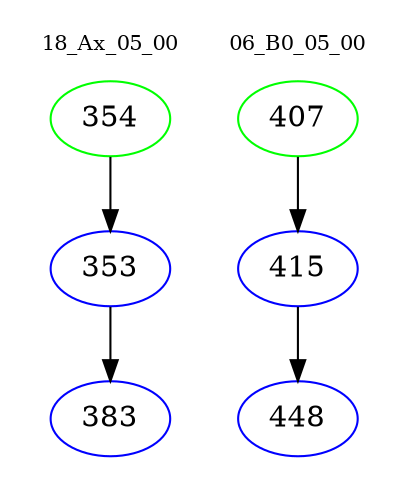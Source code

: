 digraph{
subgraph cluster_0 {
color = white
label = "18_Ax_05_00";
fontsize=10;
T0_354 [label="354", color="green"]
T0_354 -> T0_353 [color="black"]
T0_353 [label="353", color="blue"]
T0_353 -> T0_383 [color="black"]
T0_383 [label="383", color="blue"]
}
subgraph cluster_1 {
color = white
label = "06_B0_05_00";
fontsize=10;
T1_407 [label="407", color="green"]
T1_407 -> T1_415 [color="black"]
T1_415 [label="415", color="blue"]
T1_415 -> T1_448 [color="black"]
T1_448 [label="448", color="blue"]
}
}
